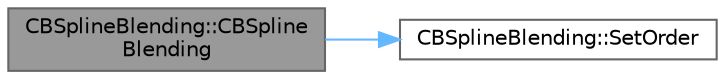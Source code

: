 digraph "CBSplineBlending::CBSplineBlending"
{
 // LATEX_PDF_SIZE
  bgcolor="transparent";
  edge [fontname=Helvetica,fontsize=10,labelfontname=Helvetica,labelfontsize=10];
  node [fontname=Helvetica,fontsize=10,shape=box,height=0.2,width=0.4];
  rankdir="LR";
  Node1 [id="Node000001",label="CBSplineBlending::CBSpline\lBlending",height=0.2,width=0.4,color="gray40", fillcolor="grey60", style="filled", fontcolor="black",tooltip="Constructor of the class."];
  Node1 -> Node2 [id="edge1_Node000001_Node000002",color="steelblue1",style="solid",tooltip=" "];
  Node2 [id="Node000002",label="CBSplineBlending::SetOrder",height=0.2,width=0.4,color="grey40", fillcolor="white", style="filled",URL="$classCBSplineBlending.html#ac94d99452a0227fc5d65329b370b5700",tooltip="Set the order and number of control points."];
}
